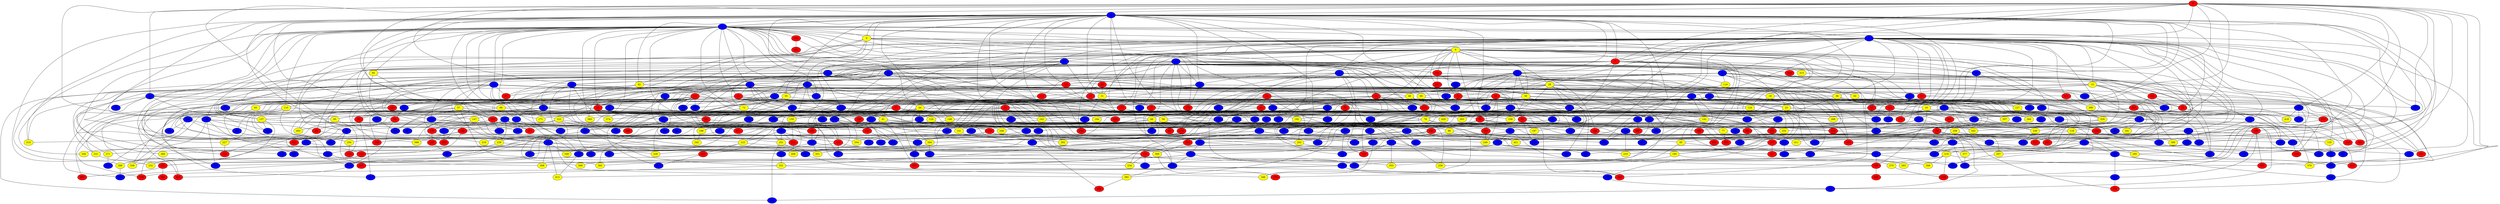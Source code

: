graph {
0 [style = filled fillcolor = red];
1 [style = filled fillcolor = blue];
2 [style = filled fillcolor = blue];
3 [style = filled fillcolor = blue];
4 [style = filled fillcolor = blue];
5 [style = filled fillcolor = blue];
6 [style = filled fillcolor = yellow];
7 [style = filled fillcolor = red];
8 [style = filled fillcolor = yellow];
9 [style = filled fillcolor = blue];
10 [style = filled fillcolor = blue];
11 [style = filled fillcolor = blue];
12 [style = filled fillcolor = blue];
13 [style = filled fillcolor = blue];
14 [style = filled fillcolor = blue];
15 [style = filled fillcolor = yellow];
16 [style = filled fillcolor = yellow];
17 [style = filled fillcolor = blue];
18 [style = filled fillcolor = yellow];
19 [style = filled fillcolor = blue];
20 [style = filled fillcolor = red];
21 [style = filled fillcolor = blue];
22 [style = filled fillcolor = red];
23 [style = filled fillcolor = blue];
24 [style = filled fillcolor = red];
25 [style = filled fillcolor = yellow];
26 [style = filled fillcolor = blue];
27 [style = filled fillcolor = blue];
28 [style = filled fillcolor = yellow];
29 [style = filled fillcolor = red];
30 [style = filled fillcolor = yellow];
31 [style = filled fillcolor = yellow];
32 [style = filled fillcolor = blue];
33 [style = filled fillcolor = red];
34 [style = filled fillcolor = red];
35 [style = filled fillcolor = blue];
36 [style = filled fillcolor = red];
37 [style = filled fillcolor = blue];
38 [style = filled fillcolor = yellow];
39 [style = filled fillcolor = red];
40 [style = filled fillcolor = red];
41 [style = filled fillcolor = yellow];
42 [style = filled fillcolor = blue];
43 [style = filled fillcolor = blue];
44 [style = filled fillcolor = yellow];
45 [style = filled fillcolor = blue];
46 [style = filled fillcolor = red];
47 [style = filled fillcolor = red];
48 [style = filled fillcolor = yellow];
49 [style = filled fillcolor = blue];
50 [style = filled fillcolor = yellow];
51 [style = filled fillcolor = blue];
52 [style = filled fillcolor = red];
53 [style = filled fillcolor = blue];
54 [style = filled fillcolor = blue];
55 [style = filled fillcolor = yellow];
56 [style = filled fillcolor = yellow];
57 [style = filled fillcolor = yellow];
58 [style = filled fillcolor = blue];
59 [style = filled fillcolor = blue];
60 [style = filled fillcolor = red];
61 [style = filled fillcolor = blue];
62 [style = filled fillcolor = red];
63 [style = filled fillcolor = blue];
64 [style = filled fillcolor = red];
65 [style = filled fillcolor = yellow];
66 [style = filled fillcolor = yellow];
67 [style = filled fillcolor = blue];
68 [style = filled fillcolor = yellow];
69 [style = filled fillcolor = red];
70 [style = filled fillcolor = red];
71 [style = filled fillcolor = blue];
72 [style = filled fillcolor = yellow];
73 [style = filled fillcolor = blue];
74 [style = filled fillcolor = red];
75 [style = filled fillcolor = red];
76 [style = filled fillcolor = red];
77 [style = filled fillcolor = yellow];
78 [style = filled fillcolor = yellow];
79 [style = filled fillcolor = red];
80 [style = filled fillcolor = blue];
81 [style = filled fillcolor = red];
82 [style = filled fillcolor = yellow];
83 [style = filled fillcolor = yellow];
84 [style = filled fillcolor = red];
85 [style = filled fillcolor = yellow];
86 [style = filled fillcolor = red];
87 [style = filled fillcolor = red];
88 [style = filled fillcolor = blue];
89 [style = filled fillcolor = red];
90 [style = filled fillcolor = blue];
91 [style = filled fillcolor = blue];
92 [style = filled fillcolor = yellow];
93 [style = filled fillcolor = blue];
94 [style = filled fillcolor = blue];
95 [style = filled fillcolor = red];
96 [style = filled fillcolor = yellow];
97 [style = filled fillcolor = blue];
98 [style = filled fillcolor = yellow];
99 [style = filled fillcolor = blue];
100 [style = filled fillcolor = blue];
101 [style = filled fillcolor = red];
102 [style = filled fillcolor = blue];
103 [style = filled fillcolor = blue];
104 [style = filled fillcolor = blue];
105 [style = filled fillcolor = blue];
106 [style = filled fillcolor = blue];
107 [style = filled fillcolor = blue];
108 [style = filled fillcolor = blue];
109 [style = filled fillcolor = blue];
110 [style = filled fillcolor = blue];
111 [style = filled fillcolor = blue];
112 [style = filled fillcolor = red];
113 [style = filled fillcolor = red];
114 [style = filled fillcolor = blue];
115 [style = filled fillcolor = yellow];
116 [style = filled fillcolor = blue];
117 [style = filled fillcolor = red];
118 [style = filled fillcolor = yellow];
119 [style = filled fillcolor = yellow];
120 [style = filled fillcolor = red];
121 [style = filled fillcolor = blue];
122 [style = filled fillcolor = red];
123 [style = filled fillcolor = yellow];
124 [style = filled fillcolor = yellow];
125 [style = filled fillcolor = blue];
126 [style = filled fillcolor = blue];
127 [style = filled fillcolor = yellow];
128 [style = filled fillcolor = blue];
129 [style = filled fillcolor = yellow];
130 [style = filled fillcolor = blue];
131 [style = filled fillcolor = blue];
132 [style = filled fillcolor = blue];
133 [style = filled fillcolor = red];
134 [style = filled fillcolor = red];
135 [style = filled fillcolor = yellow];
136 [style = filled fillcolor = blue];
137 [style = filled fillcolor = yellow];
138 [style = filled fillcolor = red];
139 [style = filled fillcolor = red];
140 [style = filled fillcolor = red];
141 [style = filled fillcolor = yellow];
142 [style = filled fillcolor = yellow];
143 [style = filled fillcolor = red];
144 [style = filled fillcolor = blue];
145 [style = filled fillcolor = blue];
146 [style = filled fillcolor = red];
147 [style = filled fillcolor = yellow];
148 [style = filled fillcolor = blue];
149 [style = filled fillcolor = yellow];
150 [style = filled fillcolor = blue];
151 [style = filled fillcolor = blue];
152 [style = filled fillcolor = blue];
153 [style = filled fillcolor = blue];
154 [style = filled fillcolor = blue];
155 [style = filled fillcolor = blue];
156 [style = filled fillcolor = blue];
157 [style = filled fillcolor = red];
158 [style = filled fillcolor = yellow];
159 [style = filled fillcolor = yellow];
160 [style = filled fillcolor = red];
161 [style = filled fillcolor = red];
162 [style = filled fillcolor = yellow];
163 [style = filled fillcolor = blue];
164 [style = filled fillcolor = red];
165 [style = filled fillcolor = blue];
166 [style = filled fillcolor = blue];
167 [style = filled fillcolor = blue];
168 [style = filled fillcolor = red];
169 [style = filled fillcolor = blue];
170 [style = filled fillcolor = red];
171 [style = filled fillcolor = yellow];
172 [style = filled fillcolor = blue];
173 [style = filled fillcolor = red];
174 [style = filled fillcolor = blue];
175 [style = filled fillcolor = red];
176 [style = filled fillcolor = blue];
177 [style = filled fillcolor = red];
178 [style = filled fillcolor = blue];
179 [style = filled fillcolor = red];
180 [style = filled fillcolor = blue];
181 [style = filled fillcolor = yellow];
182 [style = filled fillcolor = red];
183 [style = filled fillcolor = blue];
184 [style = filled fillcolor = red];
185 [style = filled fillcolor = yellow];
186 [style = filled fillcolor = blue];
187 [style = filled fillcolor = yellow];
188 [style = filled fillcolor = blue];
189 [style = filled fillcolor = blue];
190 [style = filled fillcolor = blue];
191 [style = filled fillcolor = blue];
192 [style = filled fillcolor = yellow];
193 [style = filled fillcolor = blue];
194 [style = filled fillcolor = yellow];
195 [style = filled fillcolor = blue];
196 [style = filled fillcolor = yellow];
197 [style = filled fillcolor = blue];
198 [style = filled fillcolor = blue];
199 [style = filled fillcolor = blue];
200 [style = filled fillcolor = blue];
201 [style = filled fillcolor = blue];
202 [style = filled fillcolor = blue];
203 [style = filled fillcolor = yellow];
204 [style = filled fillcolor = yellow];
205 [style = filled fillcolor = blue];
206 [style = filled fillcolor = blue];
207 [style = filled fillcolor = yellow];
208 [style = filled fillcolor = blue];
209 [style = filled fillcolor = blue];
210 [style = filled fillcolor = yellow];
211 [style = filled fillcolor = blue];
212 [style = filled fillcolor = blue];
213 [style = filled fillcolor = blue];
214 [style = filled fillcolor = blue];
215 [style = filled fillcolor = red];
216 [style = filled fillcolor = blue];
217 [style = filled fillcolor = blue];
218 [style = filled fillcolor = yellow];
219 [style = filled fillcolor = yellow];
220 [style = filled fillcolor = red];
221 [style = filled fillcolor = blue];
222 [style = filled fillcolor = yellow];
223 [style = filled fillcolor = blue];
224 [style = filled fillcolor = blue];
225 [style = filled fillcolor = red];
226 [style = filled fillcolor = blue];
227 [style = filled fillcolor = yellow];
228 [style = filled fillcolor = blue];
229 [style = filled fillcolor = yellow];
230 [style = filled fillcolor = red];
231 [style = filled fillcolor = yellow];
232 [style = filled fillcolor = yellow];
233 [style = filled fillcolor = yellow];
234 [style = filled fillcolor = yellow];
235 [style = filled fillcolor = blue];
236 [style = filled fillcolor = blue];
237 [style = filled fillcolor = blue];
238 [style = filled fillcolor = yellow];
239 [style = filled fillcolor = yellow];
240 [style = filled fillcolor = blue];
241 [style = filled fillcolor = blue];
242 [style = filled fillcolor = yellow];
243 [style = filled fillcolor = red];
244 [style = filled fillcolor = blue];
245 [style = filled fillcolor = blue];
246 [style = filled fillcolor = blue];
247 [style = filled fillcolor = blue];
248 [style = filled fillcolor = yellow];
249 [style = filled fillcolor = yellow];
250 [style = filled fillcolor = blue];
251 [style = filled fillcolor = yellow];
252 [style = filled fillcolor = red];
253 [style = filled fillcolor = red];
254 [style = filled fillcolor = yellow];
255 [style = filled fillcolor = yellow];
256 [style = filled fillcolor = blue];
257 [style = filled fillcolor = red];
258 [style = filled fillcolor = yellow];
259 [style = filled fillcolor = blue];
260 [style = filled fillcolor = blue];
261 [style = filled fillcolor = red];
262 [style = filled fillcolor = red];
263 [style = filled fillcolor = yellow];
264 [style = filled fillcolor = yellow];
265 [style = filled fillcolor = red];
266 [style = filled fillcolor = red];
267 [style = filled fillcolor = blue];
268 [style = filled fillcolor = yellow];
269 [style = filled fillcolor = blue];
270 [style = filled fillcolor = yellow];
271 [style = filled fillcolor = yellow];
272 [style = filled fillcolor = blue];
273 [style = filled fillcolor = blue];
274 [style = filled fillcolor = blue];
275 [style = filled fillcolor = blue];
276 [style = filled fillcolor = red];
277 [style = filled fillcolor = blue];
278 [style = filled fillcolor = red];
279 [style = filled fillcolor = blue];
280 [style = filled fillcolor = blue];
281 [style = filled fillcolor = red];
282 [style = filled fillcolor = blue];
283 [style = filled fillcolor = blue];
284 [style = filled fillcolor = yellow];
285 [style = filled fillcolor = blue];
286 [style = filled fillcolor = red];
287 [style = filled fillcolor = blue];
288 [style = filled fillcolor = yellow];
289 [style = filled fillcolor = blue];
290 [style = filled fillcolor = blue];
291 [style = filled fillcolor = blue];
292 [style = filled fillcolor = yellow];
293 [style = filled fillcolor = yellow];
294 [style = filled fillcolor = blue];
295 [style = filled fillcolor = yellow];
296 [style = filled fillcolor = blue];
297 [style = filled fillcolor = blue];
298 [style = filled fillcolor = red];
299 [style = filled fillcolor = blue];
300 [style = filled fillcolor = blue];
301 [style = filled fillcolor = blue];
302 [style = filled fillcolor = blue];
303 [style = filled fillcolor = blue];
304 [style = filled fillcolor = blue];
305 [style = filled fillcolor = red];
306 [style = filled fillcolor = yellow];
307 [style = filled fillcolor = blue];
308 [style = filled fillcolor = yellow];
309 [style = filled fillcolor = blue];
310 [style = filled fillcolor = red];
311 [style = filled fillcolor = red];
312 [style = filled fillcolor = blue];
313 [style = filled fillcolor = yellow];
314 [style = filled fillcolor = red];
315 [style = filled fillcolor = red];
316 [style = filled fillcolor = red];
317 [style = filled fillcolor = blue];
318 [style = filled fillcolor = blue];
319 [style = filled fillcolor = blue];
320 [style = filled fillcolor = red];
321 [style = filled fillcolor = blue];
322 [style = filled fillcolor = red];
323 [style = filled fillcolor = blue];
324 [style = filled fillcolor = blue];
325 [style = filled fillcolor = red];
326 [style = filled fillcolor = yellow];
327 [style = filled fillcolor = blue];
328 [style = filled fillcolor = yellow];
329 [style = filled fillcolor = yellow];
330 [style = filled fillcolor = blue];
331 [style = filled fillcolor = yellow];
332 [style = filled fillcolor = blue];
333 [style = filled fillcolor = blue];
334 [style = filled fillcolor = blue];
335 [style = filled fillcolor = red];
336 [style = filled fillcolor = blue];
337 [style = filled fillcolor = blue];
338 [style = filled fillcolor = blue];
339 [style = filled fillcolor = yellow];
340 [style = filled fillcolor = red];
341 [style = filled fillcolor = blue];
342 [style = filled fillcolor = yellow];
343 [style = filled fillcolor = blue];
344 [style = filled fillcolor = blue];
345 [style = filled fillcolor = red];
346 [style = filled fillcolor = yellow];
347 [style = filled fillcolor = red];
348 [style = filled fillcolor = yellow];
349 [style = filled fillcolor = blue];
350 [style = filled fillcolor = red];
351 [style = filled fillcolor = yellow];
352 [style = filled fillcolor = blue];
353 [style = filled fillcolor = yellow];
354 [style = filled fillcolor = red];
355 [style = filled fillcolor = red];
356 [style = filled fillcolor = blue];
357 [style = filled fillcolor = yellow];
358 [style = filled fillcolor = red];
359 [style = filled fillcolor = blue];
360 [style = filled fillcolor = yellow];
361 [style = filled fillcolor = red];
362 [style = filled fillcolor = blue];
363 [style = filled fillcolor = red];
364 [style = filled fillcolor = blue];
365 [style = filled fillcolor = yellow];
366 [style = filled fillcolor = red];
367 [style = filled fillcolor = red];
368 [style = filled fillcolor = yellow];
369 [style = filled fillcolor = blue];
370 [style = filled fillcolor = yellow];
371 [style = filled fillcolor = red];
372 [style = filled fillcolor = blue];
373 [style = filled fillcolor = blue];
374 [style = filled fillcolor = yellow];
375 [style = filled fillcolor = blue];
376 [style = filled fillcolor = red];
377 [style = filled fillcolor = yellow];
378 [style = filled fillcolor = blue];
379 [style = filled fillcolor = red];
380 [style = filled fillcolor = blue];
381 [style = filled fillcolor = blue];
382 [style = filled fillcolor = yellow];
383 [style = filled fillcolor = red];
384 [style = filled fillcolor = blue];
385 [style = filled fillcolor = blue];
386 [style = filled fillcolor = blue];
387 [style = filled fillcolor = blue];
388 [style = filled fillcolor = yellow];
389 [style = filled fillcolor = blue];
390 [style = filled fillcolor = yellow];
391 [style = filled fillcolor = blue];
392 [style = filled fillcolor = yellow];
393 [style = filled fillcolor = blue];
394 [style = filled fillcolor = blue];
395 [style = filled fillcolor = red];
396 [style = filled fillcolor = yellow];
397 [style = filled fillcolor = blue];
398 [style = filled fillcolor = red];
399 [style = filled fillcolor = yellow];
400 [style = filled fillcolor = red];
401 [style = filled fillcolor = red];
402 [style = filled fillcolor = yellow];
403 [style = filled fillcolor = red];
404 [style = filled fillcolor = blue];
405 [style = filled fillcolor = red];
406 [style = filled fillcolor = yellow];
407 [style = filled fillcolor = blue];
408 [style = filled fillcolor = red];
409 [style = filled fillcolor = red];
410 [style = filled fillcolor = red];
411 [style = filled fillcolor = yellow];
412 [style = filled fillcolor = yellow];
413 [style = filled fillcolor = red];
414 [style = filled fillcolor = blue];
415 [style = filled fillcolor = blue];
416 [style = filled fillcolor = blue];
417 [style = filled fillcolor = blue];
418 [style = filled fillcolor = yellow];
419 [style = filled fillcolor = red];
420 [style = filled fillcolor = yellow];
421 [style = filled fillcolor = yellow];
422 [style = filled fillcolor = blue];
423 [style = filled fillcolor = blue];
424 [style = filled fillcolor = red];
425 [style = filled fillcolor = red];
426 [style = filled fillcolor = blue];
0 -- 26;
0 -- 35;
0 -- 43;
0 -- 89;
0 -- 97;
0 -- 114;
0 -- 153;
0 -- 171;
0 -- 178;
0 -- 228;
0 -- 269;
0 -- 277;
0 -- 340;
0 -- 347;
0 -- 398;
0 -- 403;
0 -- 7;
0 -- 3;
0 -- 2;
0 -- 1;
1 -- 2;
1 -- 3;
1 -- 6;
1 -- 7;
1 -- 10;
1 -- 14;
1 -- 16;
1 -- 17;
1 -- 19;
1 -- 29;
1 -- 31;
1 -- 32;
1 -- 37;
1 -- 61;
1 -- 63;
1 -- 70;
1 -- 75;
1 -- 80;
1 -- 82;
1 -- 88;
1 -- 92;
1 -- 101;
1 -- 136;
1 -- 149;
1 -- 156;
1 -- 161;
1 -- 167;
1 -- 172;
1 -- 201;
1 -- 203;
1 -- 245;
1 -- 250;
1 -- 253;
1 -- 274;
1 -- 281;
1 -- 288;
1 -- 326;
1 -- 344;
1 -- 361;
2 -- 6;
2 -- 9;
2 -- 11;
2 -- 12;
2 -- 18;
2 -- 21;
2 -- 26;
2 -- 32;
2 -- 40;
2 -- 44;
2 -- 46;
2 -- 60;
2 -- 66;
2 -- 69;
2 -- 71;
2 -- 72;
2 -- 74;
2 -- 105;
2 -- 107;
2 -- 115;
2 -- 124;
2 -- 136;
2 -- 164;
2 -- 169;
2 -- 206;
2 -- 210;
2 -- 222;
2 -- 223;
2 -- 254;
2 -- 255;
2 -- 263;
2 -- 278;
2 -- 301;
2 -- 314;
2 -- 325;
2 -- 365;
2 -- 385;
2 -- 406;
3 -- 4;
3 -- 5;
3 -- 7;
3 -- 8;
3 -- 13;
3 -- 15;
3 -- 27;
3 -- 28;
3 -- 38;
3 -- 39;
3 -- 53;
3 -- 56;
3 -- 62;
3 -- 79;
3 -- 86;
3 -- 99;
3 -- 110;
3 -- 112;
3 -- 134;
3 -- 139;
3 -- 140;
3 -- 145;
3 -- 148;
3 -- 150;
3 -- 177;
3 -- 179;
3 -- 188;
3 -- 193;
3 -- 195;
3 -- 204;
3 -- 215;
3 -- 228;
3 -- 244;
3 -- 248;
3 -- 257;
3 -- 293;
3 -- 310;
3 -- 342;
3 -- 343;
3 -- 370;
3 -- 404;
3 -- 410;
4 -- 16;
4 -- 26;
4 -- 28;
4 -- 33;
4 -- 131;
4 -- 155;
4 -- 194;
4 -- 314;
4 -- 397;
5 -- 21;
5 -- 24;
5 -- 82;
5 -- 119;
5 -- 138;
5 -- 183;
5 -- 200;
5 -- 209;
5 -- 217;
5 -- 266;
5 -- 305;
5 -- 317;
6 -- 8;
6 -- 40;
6 -- 82;
6 -- 98;
6 -- 104;
6 -- 197;
6 -- 264;
6 -- 365;
7 -- 10;
7 -- 14;
7 -- 15;
7 -- 19;
7 -- 25;
7 -- 48;
7 -- 87;
7 -- 89;
7 -- 137;
7 -- 158;
7 -- 178;
7 -- 227;
7 -- 276;
7 -- 329;
7 -- 409;
8 -- 10;
8 -- 11;
8 -- 17;
8 -- 22;
8 -- 28;
8 -- 30;
8 -- 31;
8 -- 51;
8 -- 52;
8 -- 68;
8 -- 70;
8 -- 72;
8 -- 73;
8 -- 84;
8 -- 85;
8 -- 101;
8 -- 180;
8 -- 182;
8 -- 188;
8 -- 189;
8 -- 233;
8 -- 236;
8 -- 280;
8 -- 306;
8 -- 329;
8 -- 338;
9 -- 22;
9 -- 25;
9 -- 87;
9 -- 91;
9 -- 99;
9 -- 113;
9 -- 152;
9 -- 210;
9 -- 231;
9 -- 256;
9 -- 273;
9 -- 302;
9 -- 366;
9 -- 396;
10 -- 261;
10 -- 364;
11 -- 12;
11 -- 14;
11 -- 27;
11 -- 30;
11 -- 35;
11 -- 36;
11 -- 38;
11 -- 55;
11 -- 65;
11 -- 92;
11 -- 111;
11 -- 113;
11 -- 125;
11 -- 190;
11 -- 191;
11 -- 219;
11 -- 235;
11 -- 259;
11 -- 262;
11 -- 282;
11 -- 285;
12 -- 21;
12 -- 48;
12 -- 57;
12 -- 62;
12 -- 73;
12 -- 75;
12 -- 100;
12 -- 134;
12 -- 137;
12 -- 141;
12 -- 142;
12 -- 165;
12 -- 200;
12 -- 308;
12 -- 418;
13 -- 17;
13 -- 33;
13 -- 41;
13 -- 50;
13 -- 100;
13 -- 119;
13 -- 132;
13 -- 184;
13 -- 195;
13 -- 313;
13 -- 324;
13 -- 363;
13 -- 374;
14 -- 33;
14 -- 45;
14 -- 113;
14 -- 118;
14 -- 278;
14 -- 310;
14 -- 417;
15 -- 39;
15 -- 74;
15 -- 81;
15 -- 133;
15 -- 189;
15 -- 217;
15 -- 295;
16 -- 179;
16 -- 197;
16 -- 320;
17 -- 18;
17 -- 20;
17 -- 49;
17 -- 115;
17 -- 140;
17 -- 147;
17 -- 150;
17 -- 252;
18 -- 78;
18 -- 124;
18 -- 370;
19 -- 29;
19 -- 30;
19 -- 35;
19 -- 88;
19 -- 98;
19 -- 111;
19 -- 127;
19 -- 182;
19 -- 245;
19 -- 268;
19 -- 290;
19 -- 341;
19 -- 346;
19 -- 405;
19 -- 414;
20 -- 31;
20 -- 106;
20 -- 229;
20 -- 315;
21 -- 22;
21 -- 23;
21 -- 24;
21 -- 39;
21 -- 46;
21 -- 56;
21 -- 57;
21 -- 60;
21 -- 61;
21 -- 87;
21 -- 90;
21 -- 94;
21 -- 287;
21 -- 292;
21 -- 322;
21 -- 400;
21 -- 416;
22 -- 25;
22 -- 40;
22 -- 41;
22 -- 42;
22 -- 47;
22 -- 67;
22 -- 68;
22 -- 83;
22 -- 90;
22 -- 102;
22 -- 154;
22 -- 177;
22 -- 183;
22 -- 186;
22 -- 214;
22 -- 231;
22 -- 241;
22 -- 259;
22 -- 389;
22 -- 402;
22 -- 413;
23 -- 69;
23 -- 129;
24 -- 59;
24 -- 64;
24 -- 76;
24 -- 95;
24 -- 109;
24 -- 198;
24 -- 278;
24 -- 309;
25 -- 52;
25 -- 118;
25 -- 179;
25 -- 263;
26 -- 86;
26 -- 91;
26 -- 120;
26 -- 271;
26 -- 334;
26 -- 360;
27 -- 78;
27 -- 127;
27 -- 141;
27 -- 142;
27 -- 169;
27 -- 247;
27 -- 262;
27 -- 280;
28 -- 34;
28 -- 36;
28 -- 43;
28 -- 54;
28 -- 60;
28 -- 70;
28 -- 81;
28 -- 107;
28 -- 128;
28 -- 185;
28 -- 296;
28 -- 353;
28 -- 378;
29 -- 34;
29 -- 38;
29 -- 69;
29 -- 83;
29 -- 126;
29 -- 202;
30 -- 51;
30 -- 75;
30 -- 103;
30 -- 157;
30 -- 237;
30 -- 286;
30 -- 336;
30 -- 349;
30 -- 364;
31 -- 44;
31 -- 131;
31 -- 217;
31 -- 266;
31 -- 369;
32 -- 37;
32 -- 41;
32 -- 47;
32 -- 55;
32 -- 71;
32 -- 94;
32 -- 98;
32 -- 143;
32 -- 145;
32 -- 162;
32 -- 214;
32 -- 222;
32 -- 287;
32 -- 317;
32 -- 419;
33 -- 45;
33 -- 47;
33 -- 64;
33 -- 148;
33 -- 264;
34 -- 43;
34 -- 46;
34 -- 51;
34 -- 61;
34 -- 187;
34 -- 209;
34 -- 216;
34 -- 224;
34 -- 234;
34 -- 249;
34 -- 275;
34 -- 281;
34 -- 287;
35 -- 42;
35 -- 50;
35 -- 71;
35 -- 106;
35 -- 275;
35 -- 374;
35 -- 384;
35 -- 419;
36 -- 90;
36 -- 93;
36 -- 104;
36 -- 111;
36 -- 126;
36 -- 175;
36 -- 223;
36 -- 262;
36 -- 282;
36 -- 330;
36 -- 366;
36 -- 378;
37 -- 135;
37 -- 209;
37 -- 220;
37 -- 234;
37 -- 267;
37 -- 389;
37 -- 415;
38 -- 49;
38 -- 112;
38 -- 127;
38 -- 174;
38 -- 199;
39 -- 89;
39 -- 272;
39 -- 285;
40 -- 63;
40 -- 65;
40 -- 105;
40 -- 146;
40 -- 149;
40 -- 202;
40 -- 222;
40 -- 327;
40 -- 420;
41 -- 108;
41 -- 121;
41 -- 123;
41 -- 155;
41 -- 157;
41 -- 163;
41 -- 205;
41 -- 211;
41 -- 221;
41 -- 251;
41 -- 335;
42 -- 100;
42 -- 131;
42 -- 171;
42 -- 174;
42 -- 268;
42 -- 350;
42 -- 369;
43 -- 56;
43 -- 63;
43 -- 77;
43 -- 146;
43 -- 151;
43 -- 239;
43 -- 244;
43 -- 330;
43 -- 376;
44 -- 45;
44 -- 151;
44 -- 156;
44 -- 191;
44 -- 193;
44 -- 312;
44 -- 328;
44 -- 374;
44 -- 380;
45 -- 102;
45 -- 173;
46 -- 49;
46 -- 129;
46 -- 137;
46 -- 170;
46 -- 188;
46 -- 194;
46 -- 235;
46 -- 242;
46 -- 297;
46 -- 368;
47 -- 65;
47 -- 93;
47 -- 196;
47 -- 297;
47 -- 361;
48 -- 52;
48 -- 53;
48 -- 73;
48 -- 155;
48 -- 259;
48 -- 405;
49 -- 108;
49 -- 166;
50 -- 375;
51 -- 58;
51 -- 68;
51 -- 81;
51 -- 126;
51 -- 190;
52 -- 85;
52 -- 109;
52 -- 116;
52 -- 133;
52 -- 138;
52 -- 225;
52 -- 285;
52 -- 304;
53 -- 103;
53 -- 153;
53 -- 156;
53 -- 197;
53 -- 236;
53 -- 250;
53 -- 268;
53 -- 284;
53 -- 297;
53 -- 351;
53 -- 357;
53 -- 359;
54 -- 74;
54 -- 123;
54 -- 124;
54 -- 203;
54 -- 375;
54 -- 381;
54 -- 392;
55 -- 72;
55 -- 171;
55 -- 211;
55 -- 228;
56 -- 229;
56 -- 276;
56 -- 307;
57 -- 162;
57 -- 170;
57 -- 253;
57 -- 254;
57 -- 261;
57 -- 299;
57 -- 311;
57 -- 321;
57 -- 339;
57 -- 402;
58 -- 139;
58 -- 382;
59 -- 62;
59 -- 273;
60 -- 66;
60 -- 96;
60 -- 120;
60 -- 146;
60 -- 173;
60 -- 337;
60 -- 372;
60 -- 383;
61 -- 84;
62 -- 77;
62 -- 97;
62 -- 106;
62 -- 117;
62 -- 172;
62 -- 187;
62 -- 240;
62 -- 386;
63 -- 107;
64 -- 93;
64 -- 269;
64 -- 276;
64 -- 305;
65 -- 265;
66 -- 67;
66 -- 78;
66 -- 324;
67 -- 382;
68 -- 88;
68 -- 95;
68 -- 121;
68 -- 141;
68 -- 291;
68 -- 367;
68 -- 423;
69 -- 96;
69 -- 252;
70 -- 79;
70 -- 221;
70 -- 330;
70 -- 337;
70 -- 373;
71 -- 110;
72 -- 158;
72 -- 215;
72 -- 298;
72 -- 365;
74 -- 80;
74 -- 272;
74 -- 316;
75 -- 133;
75 -- 348;
76 -- 80;
76 -- 190;
76 -- 282;
76 -- 331;
77 -- 261;
77 -- 364;
78 -- 79;
78 -- 97;
78 -- 99;
78 -- 125;
78 -- 140;
78 -- 226;
79 -- 85;
79 -- 135;
79 -- 246;
79 -- 426;
80 -- 116;
80 -- 267;
80 -- 367;
81 -- 372;
82 -- 122;
82 -- 160;
82 -- 213;
83 -- 206;
84 -- 86;
84 -- 122;
84 -- 327;
85 -- 180;
85 -- 359;
86 -- 152;
89 -- 165;
89 -- 195;
90 -- 96;
90 -- 117;
90 -- 168;
90 -- 170;
90 -- 238;
90 -- 288;
90 -- 305;
90 -- 371;
90 -- 421;
91 -- 132;
91 -- 138;
91 -- 395;
92 -- 168;
92 -- 253;
94 -- 211;
96 -- 232;
96 -- 240;
96 -- 295;
97 -- 108;
97 -- 167;
97 -- 293;
98 -- 103;
98 -- 332;
99 -- 394;
99 -- 399;
100 -- 117;
100 -- 224;
100 -- 387;
101 -- 246;
101 -- 257;
101 -- 290;
103 -- 256;
103 -- 411;
104 -- 145;
104 -- 397;
105 -- 369;
106 -- 123;
106 -- 134;
106 -- 251;
106 -- 311;
106 -- 423;
107 -- 163;
107 -- 169;
107 -- 210;
107 -- 333;
107 -- 338;
107 -- 363;
108 -- 175;
108 -- 185;
108 -- 206;
108 -- 347;
109 -- 154;
109 -- 203;
109 -- 216;
109 -- 249;
109 -- 267;
109 -- 273;
110 -- 129;
110 -- 159;
110 -- 202;
110 -- 292;
111 -- 142;
111 -- 143;
111 -- 148;
111 -- 149;
111 -- 158;
111 -- 159;
111 -- 162;
111 -- 207;
111 -- 208;
111 -- 291;
111 -- 322;
111 -- 323;
111 -- 388;
111 -- 426;
112 -- 208;
112 -- 299;
112 -- 300;
113 -- 368;
114 -- 176;
114 -- 208;
114 -- 215;
114 -- 272;
114 -- 418;
115 -- 136;
115 -- 159;
115 -- 199;
115 -- 339;
115 -- 394;
116 -- 144;
116 -- 193;
116 -- 233;
116 -- 316;
118 -- 264;
118 -- 377;
118 -- 381;
119 -- 166;
120 -- 227;
120 -- 269;
120 -- 342;
120 -- 425;
121 -- 238;
122 -- 323;
123 -- 176;
123 -- 178;
123 -- 225;
124 -- 147;
124 -- 176;
124 -- 185;
124 -- 192;
125 -- 130;
125 -- 150;
125 -- 153;
125 -- 243;
126 -- 161;
126 -- 241;
126 -- 371;
126 -- 376;
127 -- 329;
128 -- 414;
129 -- 248;
129 -- 303;
129 -- 348;
130 -- 233;
130 -- 277;
132 -- 204;
132 -- 205;
132 -- 213;
132 -- 378;
132 -- 406;
133 -- 281;
134 -- 241;
134 -- 271;
134 -- 283;
135 -- 174;
136 -- 175;
136 -- 183;
136 -- 186;
136 -- 350;
136 -- 351;
136 -- 356;
137 -- 232;
137 -- 324;
137 -- 332;
138 -- 256;
139 -- 157;
139 -- 240;
139 -- 274;
139 -- 352;
139 -- 355;
141 -- 260;
142 -- 144;
142 -- 160;
142 -- 258;
143 -- 218;
143 -- 318;
143 -- 377;
145 -- 251;
145 -- 323;
146 -- 423;
147 -- 152;
147 -- 213;
147 -- 237;
148 -- 181;
148 -- 239;
148 -- 243;
148 -- 363;
149 -- 182;
149 -- 196;
150 -- 223;
150 -- 356;
150 -- 360;
152 -- 308;
152 -- 319;
152 -- 326;
152 -- 328;
152 -- 348;
152 -- 412;
154 -- 172;
154 -- 345;
154 -- 349;
156 -- 205;
156 -- 289;
156 -- 342;
156 -- 367;
157 -- 279;
157 -- 347;
159 -- 311;
159 -- 319;
160 -- 199;
161 -- 249;
162 -- 168;
162 -- 343;
163 -- 314;
163 -- 336;
163 -- 353;
163 -- 385;
164 -- 192;
164 -- 401;
165 -- 166;
165 -- 173;
165 -- 255;
165 -- 260;
165 -- 402;
168 -- 204;
168 -- 220;
168 -- 366;
168 -- 388;
169 -- 201;
169 -- 207;
169 -- 219;
169 -- 220;
169 -- 289;
170 -- 218;
170 -- 286;
172 -- 180;
172 -- 235;
172 -- 247;
172 -- 392;
172 -- 399;
173 -- 254;
173 -- 289;
173 -- 407;
173 -- 417;
174 -- 381;
175 -- 234;
175 -- 270;
175 -- 321;
176 -- 309;
176 -- 320;
177 -- 192;
178 -- 186;
178 -- 412;
182 -- 328;
182 -- 340;
183 -- 212;
184 -- 230;
184 -- 243;
184 -- 349;
185 -- 229;
185 -- 293;
188 -- 245;
189 -- 296;
189 -- 332;
191 -- 200;
191 -- 304;
192 -- 373;
192 -- 398;
195 -- 362;
195 -- 396;
196 -- 242;
198 -- 413;
199 -- 231;
199 -- 351;
199 -- 377;
200 -- 227;
200 -- 325;
200 -- 331;
200 -- 341;
202 -- 298;
203 -- 226;
203 -- 295;
206 -- 345;
207 -- 309;
208 -- 239;
208 -- 255;
208 -- 343;
212 -- 417;
213 -- 395;
214 -- 333;
215 -- 221;
215 -- 340;
215 -- 358;
216 -- 280;
216 -- 296;
216 -- 307;
216 -- 321;
216 -- 404;
219 -- 270;
219 -- 306;
219 -- 308;
219 -- 355;
219 -- 410;
220 -- 288;
221 -- 286;
221 -- 421;
222 -- 246;
222 -- 325;
222 -- 344;
222 -- 392;
222 -- 407;
225 -- 327;
225 -- 415;
226 -- 252;
227 -- 322;
230 -- 263;
230 -- 362;
230 -- 391;
230 -- 420;
231 -- 232;
235 -- 279;
235 -- 382;
236 -- 315;
237 -- 318;
238 -- 386;
238 -- 416;
239 -- 294;
243 -- 266;
244 -- 303;
244 -- 403;
245 -- 250;
245 -- 304;
246 -- 414;
247 -- 350;
247 -- 352;
247 -- 412;
247 -- 425;
250 -- 358;
251 -- 302;
251 -- 341;
252 -- 354;
252 -- 383;
253 -- 275;
253 -- 344;
253 -- 395;
254 -- 265;
256 -- 274;
257 -- 337;
258 -- 362;
258 -- 405;
260 -- 408;
264 -- 265;
264 -- 283;
269 -- 301;
269 -- 384;
269 -- 394;
269 -- 422;
270 -- 410;
271 -- 422;
273 -- 312;
276 -- 292;
279 -- 291;
283 -- 353;
285 -- 320;
285 -- 335;
286 -- 307;
287 -- 294;
288 -- 333;
289 -- 352;
289 -- 370;
289 -- 391;
291 -- 302;
295 -- 403;
297 -- 373;
301 -- 388;
303 -- 385;
307 -- 339;
310 -- 390;
311 -- 406;
312 -- 335;
313 -- 355;
315 -- 400;
315 -- 411;
318 -- 346;
319 -- 331;
320 -- 379;
320 -- 424;
327 -- 419;
329 -- 338;
329 -- 421;
331 -- 346;
331 -- 372;
341 -- 379;
343 -- 396;
352 -- 376;
363 -- 368;
368 -- 379;
377 -- 404;
380 -- 393;
381 -- 391;
382 -- 408;
398 -- 400;
409 -- 425;
}
